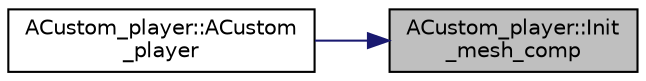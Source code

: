 digraph "ACustom_player::Init_mesh_comp"
{
 // LATEX_PDF_SIZE
  edge [fontname="Helvetica",fontsize="10",labelfontname="Helvetica",labelfontsize="10"];
  node [fontname="Helvetica",fontsize="10",shape=record];
  rankdir="RL";
  Node1 [label="ACustom_player::Init\l_mesh_comp",height=0.2,width=0.4,color="black", fillcolor="grey75", style="filled", fontcolor="black",tooltip="메시 컴포넌트 초기화"];
  Node1 -> Node2 [dir="back",color="midnightblue",fontsize="10",style="solid"];
  Node2 [label="ACustom_player::ACustom\l_player",height=0.2,width=0.4,color="black", fillcolor="white", style="filled",URL="$class_a_custom__player.html#a977768a663b2064fe83193e853ea5d36",tooltip=" "];
}
